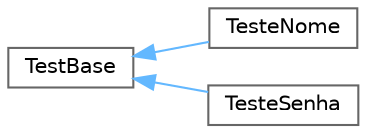 digraph "Representação gráfica da hiearquia da classe"
{
 // LATEX_PDF_SIZE
  bgcolor="transparent";
  edge [fontname=Helvetica,fontsize=10,labelfontname=Helvetica,labelfontsize=10];
  node [fontname=Helvetica,fontsize=10,shape=box,height=0.2,width=0.4];
  rankdir="LR";
  Node0 [id="Node000000",label="TestBase",height=0.2,width=0.4,color="grey40", fillcolor="white", style="filled",URL="$classTestBase.html",tooltip=" "];
  Node0 -> Node1 [id="edge1_Node000000_Node000001",dir="back",color="steelblue1",style="solid",tooltip=" "];
  Node1 [id="Node000001",label="TesteNome",height=0.2,width=0.4,color="grey40", fillcolor="white", style="filled",URL="$classTesteNome.html",tooltip=" "];
  Node0 -> Node2 [id="edge2_Node000000_Node000002",dir="back",color="steelblue1",style="solid",tooltip=" "];
  Node2 [id="Node000002",label="TesteSenha",height=0.2,width=0.4,color="grey40", fillcolor="white", style="filled",URL="$classTesteSenha.html",tooltip=" "];
}

